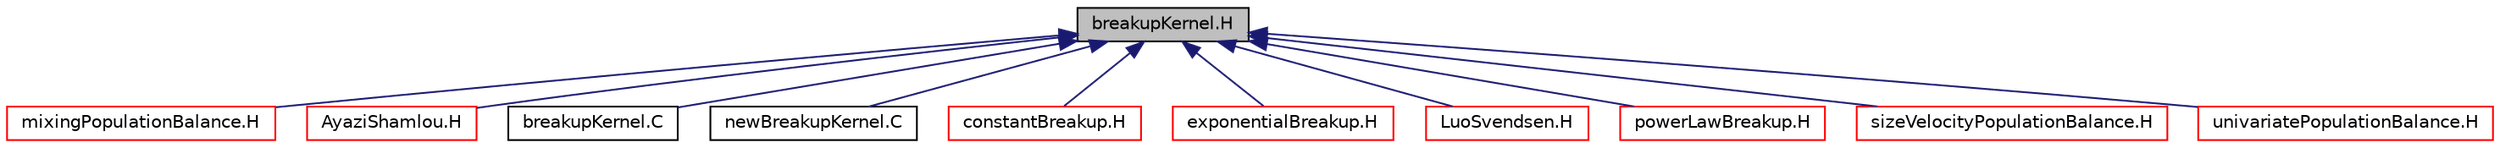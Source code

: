 digraph "breakupKernel.H"
{
  bgcolor="transparent";
  edge [fontname="Helvetica",fontsize="10",labelfontname="Helvetica",labelfontsize="10"];
  node [fontname="Helvetica",fontsize="10",shape=record];
  Node40 [label="breakupKernel.H",height=0.2,width=0.4,color="black", fillcolor="grey75", style="filled", fontcolor="black"];
  Node40 -> Node41 [dir="back",color="midnightblue",fontsize="10",style="solid",fontname="Helvetica"];
  Node41 [label="mixingPopulationBalance.H",height=0.2,width=0.4,color="red",URL="$a00383.html"];
  Node40 -> Node43 [dir="back",color="midnightblue",fontsize="10",style="solid",fontname="Helvetica"];
  Node43 [label="AyaziShamlou.H",height=0.2,width=0.4,color="red",URL="$a00449.html"];
  Node40 -> Node45 [dir="back",color="midnightblue",fontsize="10",style="solid",fontname="Helvetica"];
  Node45 [label="breakupKernel.C",height=0.2,width=0.4,color="black",URL="$a00452.html"];
  Node40 -> Node46 [dir="back",color="midnightblue",fontsize="10",style="solid",fontname="Helvetica"];
  Node46 [label="newBreakupKernel.C",height=0.2,width=0.4,color="black",URL="$a00458.html"];
  Node40 -> Node47 [dir="back",color="midnightblue",fontsize="10",style="solid",fontname="Helvetica"];
  Node47 [label="constantBreakup.H",height=0.2,width=0.4,color="red",URL="$a00464.html"];
  Node40 -> Node49 [dir="back",color="midnightblue",fontsize="10",style="solid",fontname="Helvetica"];
  Node49 [label="exponentialBreakup.H",height=0.2,width=0.4,color="red",URL="$a00470.html"];
  Node40 -> Node51 [dir="back",color="midnightblue",fontsize="10",style="solid",fontname="Helvetica"];
  Node51 [label="LuoSvendsen.H",height=0.2,width=0.4,color="red",URL="$a03612.html"];
  Node40 -> Node53 [dir="back",color="midnightblue",fontsize="10",style="solid",fontname="Helvetica"];
  Node53 [label="powerLawBreakup.H",height=0.2,width=0.4,color="red",URL="$a00482.html"];
  Node40 -> Node55 [dir="back",color="midnightblue",fontsize="10",style="solid",fontname="Helvetica"];
  Node55 [label="sizeVelocityPopulationBalance.H",height=0.2,width=0.4,color="red",URL="$a00629.html"];
  Node40 -> Node57 [dir="back",color="midnightblue",fontsize="10",style="solid",fontname="Helvetica"];
  Node57 [label="univariatePopulationBalance.H",height=0.2,width=0.4,color="red",URL="$a00635.html"];
}
